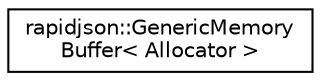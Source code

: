 digraph "Graphical Class Hierarchy"
{
 // INTERACTIVE_SVG=YES
 // LATEX_PDF_SIZE
  edge [fontname="Helvetica",fontsize="10",labelfontname="Helvetica",labelfontsize="10"];
  node [fontname="Helvetica",fontsize="10",shape=record];
  rankdir="LR";
  Node0 [label="rapidjson::GenericMemory\lBuffer\< Allocator \>",height=0.2,width=0.4,color="black", fillcolor="white", style="filled",URL="$structrapidjson_1_1_generic_memory_buffer.html",tooltip="Represents an in-memory output byte stream."];
}
